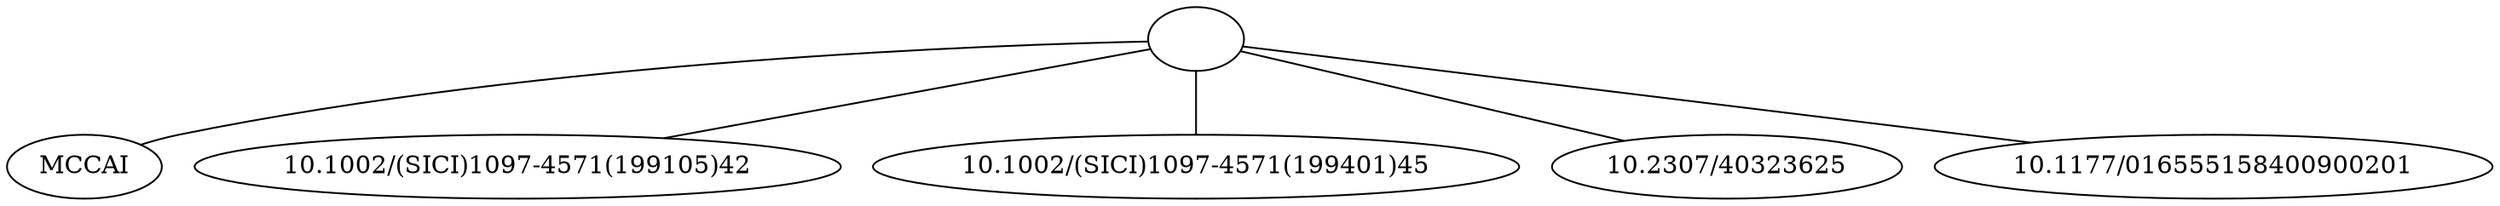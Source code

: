 strict graph mind_map213 {
	"" -- MCCAI
	"" -- "10.1002/(SICI)1097-4571(199105)42"
	"" -- "10.1002/(SICI)1097-4571(199401)45"
	"" -- "10.2307/40323625"
	"" -- "10.1177/016555158400900201"
}
